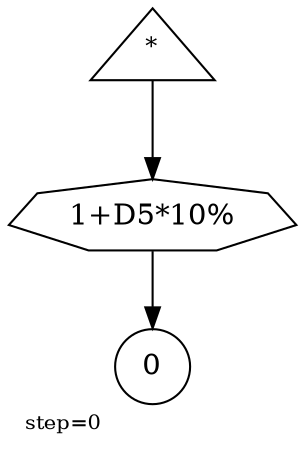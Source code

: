digraph {
  graph  [labelloc=bottom,labeljust=left,fontsize="10",label="step=0"];
  "2040" [shape=circle,peripheries="1",label=<0>,labelfontcolor=black,color=black];
  "2041" [shape=triangle,peripheries="1",label=<<SUP>*</SUP>>,labelfontcolor=black,color=black];
  "2042" [label=<1+D5*10%>,peripheries="1",color=black,shape=septagon];
  "2041" -> "2042" [color=black];
  "2042" -> "2040" [color=black];
}